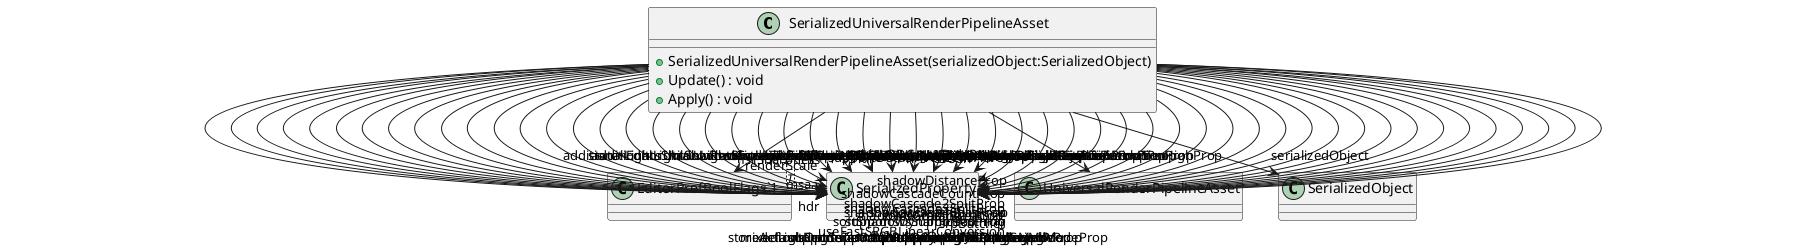 @startuml
class SerializedUniversalRenderPipelineAsset {
    + SerializedUniversalRenderPipelineAsset(serializedObject:SerializedObject)
    + Update() : void
    + Apply() : void
}
class "EditorPrefBoolFlags`1"<T> {
}
SerializedUniversalRenderPipelineAsset --> "rendererDataProp" SerializedProperty
SerializedUniversalRenderPipelineAsset --> "defaultRendererProp" SerializedProperty
SerializedUniversalRenderPipelineAsset --> "requireDepthTextureProp" SerializedProperty
SerializedUniversalRenderPipelineAsset --> "requireOpaqueTextureProp" SerializedProperty
SerializedUniversalRenderPipelineAsset --> "opaqueDownsamplingProp" SerializedProperty
SerializedUniversalRenderPipelineAsset --> "supportsTerrainHolesProp" SerializedProperty
SerializedUniversalRenderPipelineAsset --> "enableLODCrossFadeProp" SerializedProperty
SerializedUniversalRenderPipelineAsset --> "lodCrossFadeDitheringTypeProp" SerializedProperty
SerializedUniversalRenderPipelineAsset --> "storeActionsOptimizationProperty" SerializedProperty
SerializedUniversalRenderPipelineAsset --> "hdr" SerializedProperty
SerializedUniversalRenderPipelineAsset --> "hdrColorBufferPrecisionProp" SerializedProperty
SerializedUniversalRenderPipelineAsset --> "msaa" SerializedProperty
SerializedUniversalRenderPipelineAsset --> "renderScale" SerializedProperty
SerializedUniversalRenderPipelineAsset --> "upscalingFilter" SerializedProperty
SerializedUniversalRenderPipelineAsset --> "fsrOverrideSharpness" SerializedProperty
SerializedUniversalRenderPipelineAsset --> "fsrSharpness" SerializedProperty
SerializedUniversalRenderPipelineAsset --> "mainLightRenderingModeProp" SerializedProperty
SerializedUniversalRenderPipelineAsset --> "mainLightShadowsSupportedProp" SerializedProperty
SerializedUniversalRenderPipelineAsset --> "mainLightShadowmapResolutionProp" SerializedProperty
SerializedUniversalRenderPipelineAsset --> "shEvalModeProp" SerializedProperty
SerializedUniversalRenderPipelineAsset --> "additionalLightsRenderingModeProp" SerializedProperty
SerializedUniversalRenderPipelineAsset --> "additionalLightsPerObjectLimitProp" SerializedProperty
SerializedUniversalRenderPipelineAsset --> "additionalLightShadowsSupportedProp" SerializedProperty
SerializedUniversalRenderPipelineAsset --> "additionalLightShadowmapResolutionProp" SerializedProperty
SerializedUniversalRenderPipelineAsset --> "additionalLightsShadowResolutionTierLowProp" SerializedProperty
SerializedUniversalRenderPipelineAsset --> "additionalLightsShadowResolutionTierMediumProp" SerializedProperty
SerializedUniversalRenderPipelineAsset --> "additionalLightsShadowResolutionTierHighProp" SerializedProperty
SerializedUniversalRenderPipelineAsset --> "additionalLightCookieResolutionProp" SerializedProperty
SerializedUniversalRenderPipelineAsset --> "additionalLightCookieFormatProp" SerializedProperty
SerializedUniversalRenderPipelineAsset --> "reflectionProbeBlendingProp" SerializedProperty
SerializedUniversalRenderPipelineAsset --> "reflectionProbeBoxProjectionProp" SerializedProperty
SerializedUniversalRenderPipelineAsset --> "shadowDistanceProp" SerializedProperty
SerializedUniversalRenderPipelineAsset --> "shadowCascadeCountProp" SerializedProperty
SerializedUniversalRenderPipelineAsset --> "shadowCascade2SplitProp" SerializedProperty
SerializedUniversalRenderPipelineAsset --> "shadowCascade3SplitProp" SerializedProperty
SerializedUniversalRenderPipelineAsset --> "shadowCascade4SplitProp" SerializedProperty
SerializedUniversalRenderPipelineAsset --> "shadowCascadeBorderProp" SerializedProperty
SerializedUniversalRenderPipelineAsset --> "shadowDepthBiasProp" SerializedProperty
SerializedUniversalRenderPipelineAsset --> "shadowNormalBiasProp" SerializedProperty
SerializedUniversalRenderPipelineAsset --> "softShadowsSupportedProp" SerializedProperty
SerializedUniversalRenderPipelineAsset --> "softShadowQualityProp" SerializedProperty
SerializedUniversalRenderPipelineAsset --> "conservativeEnclosingSphereProp" SerializedProperty
SerializedUniversalRenderPipelineAsset --> "srpBatcher" SerializedProperty
SerializedUniversalRenderPipelineAsset --> "supportsDynamicBatching" SerializedProperty
SerializedUniversalRenderPipelineAsset --> "mixedLightingSupportedProp" SerializedProperty
SerializedUniversalRenderPipelineAsset --> "useRenderingLayers" SerializedProperty
SerializedUniversalRenderPipelineAsset --> "supportsLightCookies" SerializedProperty
SerializedUniversalRenderPipelineAsset --> "debugLevelProp" SerializedProperty
SerializedUniversalRenderPipelineAsset --> "enableRenderGraph" SerializedProperty
SerializedUniversalRenderPipelineAsset --> "volumeFrameworkUpdateModeProp" SerializedProperty
SerializedUniversalRenderPipelineAsset --> "colorGradingMode" SerializedProperty
SerializedUniversalRenderPipelineAsset --> "colorGradingLutSize" SerializedProperty
SerializedUniversalRenderPipelineAsset --> "useFastSRGBLinearConversion" SerializedProperty
SerializedUniversalRenderPipelineAsset --> "supportDataDrivenLensFlare" SerializedProperty
SerializedUniversalRenderPipelineAsset --> "asset" UniversalRenderPipelineAsset
SerializedUniversalRenderPipelineAsset --> "serializedObject" SerializedObject
SerializedUniversalRenderPipelineAsset --> "state<EditorUtils.Unit>" "EditorPrefBoolFlags`1"
@enduml
